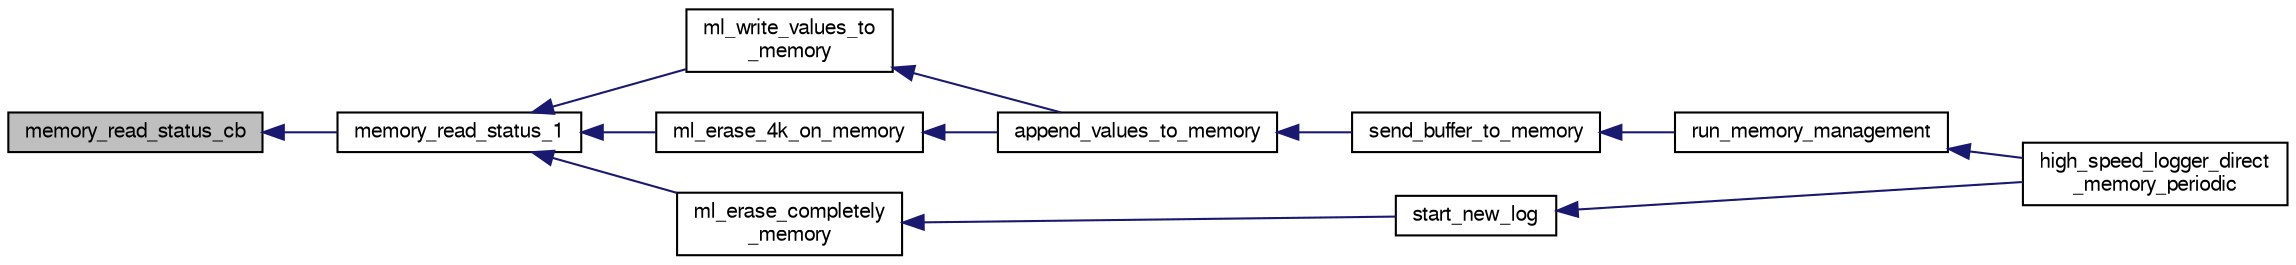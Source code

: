 digraph "memory_read_status_cb"
{
  edge [fontname="FreeSans",fontsize="10",labelfontname="FreeSans",labelfontsize="10"];
  node [fontname="FreeSans",fontsize="10",shape=record];
  rankdir="LR";
  Node1 [label="memory_read_status_cb",height=0.2,width=0.4,color="black", fillcolor="grey75", style="filled", fontcolor="black"];
  Node1 -> Node2 [dir="back",color="midnightblue",fontsize="10",style="solid",fontname="FreeSans"];
  Node2 [label="memory_read_status_1",height=0.2,width=0.4,color="black", fillcolor="white", style="filled",URL="$high__speed__logger__direct__memory_8h.html#a53a3a375b8059891239dd28d01945d44",tooltip="Function sending a request to fetch the status Byte of the memory. "];
  Node2 -> Node3 [dir="back",color="midnightblue",fontsize="10",style="solid",fontname="FreeSans"];
  Node3 [label="ml_write_values_to\l_memory",height=0.2,width=0.4,color="black", fillcolor="white", style="filled",URL="$high__speed__logger__direct__memory_8h.html#a7db48790edc16e5799db302a57462b48",tooltip="Function writting a buffer of values to the memory. "];
  Node3 -> Node4 [dir="back",color="midnightblue",fontsize="10",style="solid",fontname="FreeSans"];
  Node4 [label="append_values_to_memory",height=0.2,width=0.4,color="black", fillcolor="white", style="filled",URL="$high__speed__logger__direct__memory_8h.html#afd0f786af2e70f2a97493b2b674a4124",tooltip="Function adding a buffer of values to the memory. "];
  Node4 -> Node5 [dir="back",color="midnightblue",fontsize="10",style="solid",fontname="FreeSans"];
  Node5 [label="send_buffer_to_memory",height=0.2,width=0.4,color="black", fillcolor="white", style="filled",URL="$high__speed__logger__direct__memory_8h.html#aacc3264ce2d5a73667a5118af0c3b7b5",tooltip="Function sending a buffer ot the memory. "];
  Node5 -> Node6 [dir="back",color="midnightblue",fontsize="10",style="solid",fontname="FreeSans"];
  Node6 [label="run_memory_management",height=0.2,width=0.4,color="black", fillcolor="white", style="filled",URL="$high__speed__logger__direct__memory_8h.html#a08b60bc2790ff19cbabae3f390132ad7",tooltip="Function sending the buffer to the memory when possible. "];
  Node6 -> Node7 [dir="back",color="midnightblue",fontsize="10",style="solid",fontname="FreeSans"];
  Node7 [label="high_speed_logger_direct\l_memory_periodic",height=0.2,width=0.4,color="black", fillcolor="white", style="filled",URL="$high__speed__logger__direct__memory_8h.html#a9464826fae91544e9fc803865f5e3107",tooltip="Main function of the module. "];
  Node2 -> Node8 [dir="back",color="midnightblue",fontsize="10",style="solid",fontname="FreeSans"];
  Node8 [label="ml_erase_4k_on_memory",height=0.2,width=0.4,color="black", fillcolor="white", style="filled",URL="$high__speed__logger__direct__memory_8h.html#a9c9c2ddcfab751a75ed6d26156db2836",tooltip="Function erasing 4KB of the memory. "];
  Node8 -> Node4 [dir="back",color="midnightblue",fontsize="10",style="solid",fontname="FreeSans"];
  Node2 -> Node9 [dir="back",color="midnightblue",fontsize="10",style="solid",fontname="FreeSans"];
  Node9 [label="ml_erase_completely\l_memory",height=0.2,width=0.4,color="black", fillcolor="white", style="filled",URL="$high__speed__logger__direct__memory_8h.html#a6bc6a35c58f24903133a97a18a5b01bd",tooltip="Function erasing the entire memory. "];
  Node9 -> Node10 [dir="back",color="midnightblue",fontsize="10",style="solid",fontname="FreeSans"];
  Node10 [label="start_new_log",height=0.2,width=0.4,color="black", fillcolor="white", style="filled",URL="$high__speed__logger__direct__memory_8h.html#a04adb430229e9cb602498ef5f26e3d3e",tooltip="Function starting a new log. "];
  Node10 -> Node7 [dir="back",color="midnightblue",fontsize="10",style="solid",fontname="FreeSans"];
}
